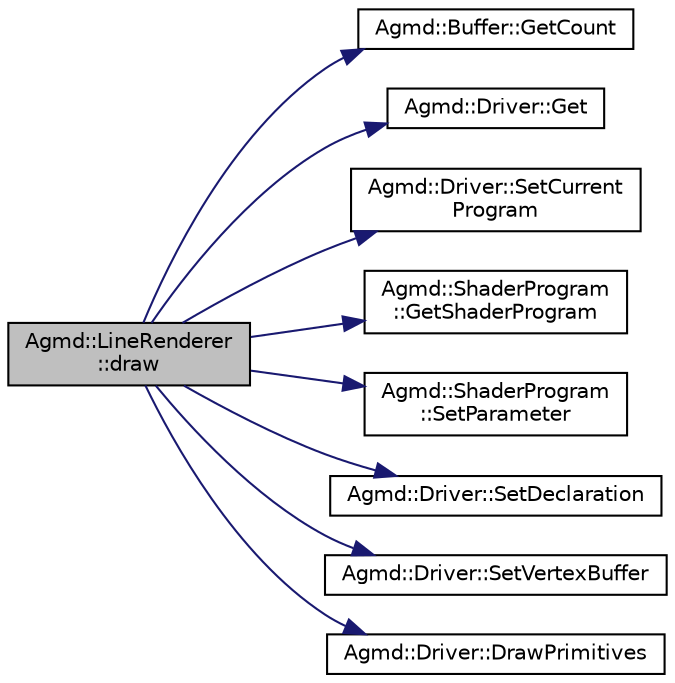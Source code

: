 digraph "Agmd::LineRenderer::draw"
{
  edge [fontname="Helvetica",fontsize="10",labelfontname="Helvetica",labelfontsize="10"];
  node [fontname="Helvetica",fontsize="10",shape=record];
  rankdir="LR";
  Node1 [label="Agmd::LineRenderer\l::draw",height=0.2,width=0.4,color="black", fillcolor="grey75", style="filled" fontcolor="black"];
  Node1 -> Node2 [color="midnightblue",fontsize="10",style="solid",fontname="Helvetica"];
  Node2 [label="Agmd::Buffer::GetCount",height=0.2,width=0.4,color="black", fillcolor="white", style="filled",URL="$class_agmd_1_1_buffer.html#aab7650c321616dc6a30cf7469b642222"];
  Node1 -> Node3 [color="midnightblue",fontsize="10",style="solid",fontname="Helvetica"];
  Node3 [label="Agmd::Driver::Get",height=0.2,width=0.4,color="black", fillcolor="white", style="filled",URL="$class_agmd_1_1_driver.html#aedf84a4d782cbaad6a5d5eb1fd17b682"];
  Node1 -> Node4 [color="midnightblue",fontsize="10",style="solid",fontname="Helvetica"];
  Node4 [label="Agmd::Driver::SetCurrent\lProgram",height=0.2,width=0.4,color="black", fillcolor="white", style="filled",URL="$class_agmd_1_1_driver.html#ac6d8e0a25e5bac4591731a006338eeb3"];
  Node1 -> Node5 [color="midnightblue",fontsize="10",style="solid",fontname="Helvetica"];
  Node5 [label="Agmd::ShaderProgram\l::GetShaderProgram",height=0.2,width=0.4,color="black", fillcolor="white", style="filled",URL="$class_agmd_1_1_shader_program.html#ac91be6f67ed8fb319caf7d09acc9e606"];
  Node1 -> Node6 [color="midnightblue",fontsize="10",style="solid",fontname="Helvetica"];
  Node6 [label="Agmd::ShaderProgram\l::SetParameter",height=0.2,width=0.4,color="black", fillcolor="white", style="filled",URL="$class_agmd_1_1_shader_program.html#aacb8148fe622096be27a2dcdf01f2c29"];
  Node1 -> Node7 [color="midnightblue",fontsize="10",style="solid",fontname="Helvetica"];
  Node7 [label="Agmd::Driver::SetDeclaration",height=0.2,width=0.4,color="black", fillcolor="white", style="filled",URL="$class_agmd_1_1_driver.html#a302ea30a784d1eadd3f317f33a86ca71"];
  Node1 -> Node8 [color="midnightblue",fontsize="10",style="solid",fontname="Helvetica"];
  Node8 [label="Agmd::Driver::SetVertexBuffer",height=0.2,width=0.4,color="black", fillcolor="white", style="filled",URL="$class_agmd_1_1_driver.html#a8250e4086394f717b67cb38059a8d3fe"];
  Node1 -> Node9 [color="midnightblue",fontsize="10",style="solid",fontname="Helvetica"];
  Node9 [label="Agmd::Driver::DrawPrimitives",height=0.2,width=0.4,color="black", fillcolor="white", style="filled",URL="$class_agmd_1_1_driver.html#a17c73e5ff37f4da7cb16b63f2d1ffa1c"];
}
